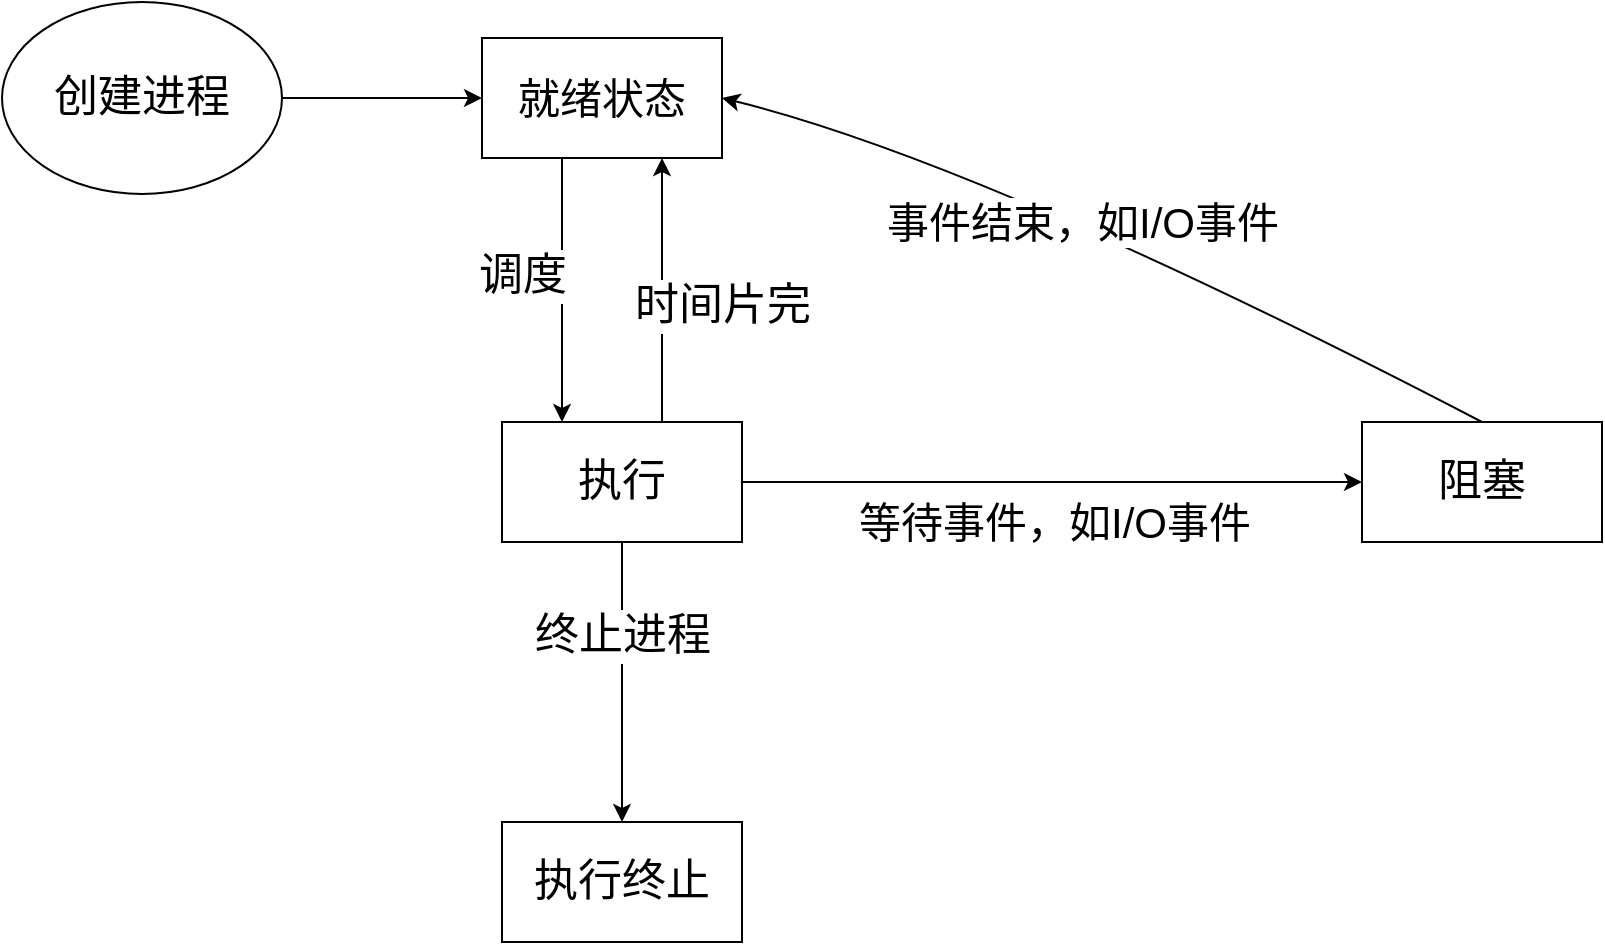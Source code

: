 <mxfile version="21.0.6" type="github">
  <diagram name="第 1 页" id="6d6CxKYQMYi7uWYeXLqO">
    <mxGraphModel dx="835" dy="612" grid="1" gridSize="10" guides="1" tooltips="1" connect="1" arrows="1" fold="1" page="1" pageScale="1" pageWidth="1169" pageHeight="827" math="0" shadow="0">
      <root>
        <mxCell id="0" />
        <mxCell id="1" parent="0" />
        <mxCell id="Voz9sAi3wrNxGFLOuAws-3" style="edgeStyle=orthogonalEdgeStyle;rounded=0;orthogonalLoop=1;jettySize=auto;html=1;exitX=1;exitY=0.5;exitDx=0;exitDy=0;" edge="1" parent="1" source="Voz9sAi3wrNxGFLOuAws-1" target="Voz9sAi3wrNxGFLOuAws-2">
          <mxGeometry relative="1" as="geometry" />
        </mxCell>
        <mxCell id="Voz9sAi3wrNxGFLOuAws-1" value="&lt;font style=&quot;font-size: 22px;&quot;&gt;创建进程&lt;/font&gt;" style="ellipse;whiteSpace=wrap;html=1;" vertex="1" parent="1">
          <mxGeometry x="150" y="320" width="140" height="96" as="geometry" />
        </mxCell>
        <mxCell id="Voz9sAi3wrNxGFLOuAws-5" value="" style="edgeStyle=orthogonalEdgeStyle;rounded=0;orthogonalLoop=1;jettySize=auto;html=1;" edge="1" parent="1" source="Voz9sAi3wrNxGFLOuAws-2" target="Voz9sAi3wrNxGFLOuAws-4">
          <mxGeometry relative="1" as="geometry">
            <Array as="points">
              <mxPoint x="430" y="490" />
              <mxPoint x="430" y="490" />
            </Array>
          </mxGeometry>
        </mxCell>
        <mxCell id="Voz9sAi3wrNxGFLOuAws-9" value="&lt;font style=&quot;font-size: 22px;&quot;&gt;调度&lt;/font&gt;" style="edgeLabel;html=1;align=center;verticalAlign=middle;resizable=0;points=[];" vertex="1" connectable="0" parent="Voz9sAi3wrNxGFLOuAws-5">
          <mxGeometry x="-0.274" relative="1" as="geometry">
            <mxPoint x="-20" y="11" as="offset" />
          </mxGeometry>
        </mxCell>
        <mxCell id="Voz9sAi3wrNxGFLOuAws-2" value="&lt;font style=&quot;font-size: 21px;&quot;&gt;就绪状态&lt;/font&gt;" style="rounded=0;whiteSpace=wrap;html=1;" vertex="1" parent="1">
          <mxGeometry x="390" y="338" width="120" height="60" as="geometry" />
        </mxCell>
        <mxCell id="Voz9sAi3wrNxGFLOuAws-7" style="edgeStyle=orthogonalEdgeStyle;rounded=0;orthogonalLoop=1;jettySize=auto;html=1;" edge="1" parent="1" source="Voz9sAi3wrNxGFLOuAws-4" target="Voz9sAi3wrNxGFLOuAws-6">
          <mxGeometry relative="1" as="geometry">
            <Array as="points">
              <mxPoint x="610" y="560" />
              <mxPoint x="610" y="560" />
            </Array>
          </mxGeometry>
        </mxCell>
        <mxCell id="Voz9sAi3wrNxGFLOuAws-17" value="&lt;font style=&quot;font-size: 21px;&quot;&gt;等待事件，如I/O事件&lt;/font&gt;" style="edgeLabel;html=1;align=center;verticalAlign=middle;resizable=0;points=[];" vertex="1" connectable="0" parent="Voz9sAi3wrNxGFLOuAws-7">
          <mxGeometry x="0.232" y="1" relative="1" as="geometry">
            <mxPoint x="-35" y="21" as="offset" />
          </mxGeometry>
        </mxCell>
        <mxCell id="Voz9sAi3wrNxGFLOuAws-8" style="edgeStyle=orthogonalEdgeStyle;rounded=0;orthogonalLoop=1;jettySize=auto;html=1;exitX=0.75;exitY=0;exitDx=0;exitDy=0;entryX=0.75;entryY=1;entryDx=0;entryDy=0;" edge="1" parent="1" source="Voz9sAi3wrNxGFLOuAws-4" target="Voz9sAi3wrNxGFLOuAws-2">
          <mxGeometry relative="1" as="geometry">
            <Array as="points">
              <mxPoint x="480" y="450" />
              <mxPoint x="480" y="450" />
            </Array>
          </mxGeometry>
        </mxCell>
        <mxCell id="Voz9sAi3wrNxGFLOuAws-10" value="&lt;font style=&quot;font-size: 22px;&quot;&gt;时间片完&lt;/font&gt;" style="edgeLabel;html=1;align=center;verticalAlign=middle;resizable=0;points=[];" vertex="1" connectable="0" parent="Voz9sAi3wrNxGFLOuAws-8">
          <mxGeometry x="0.276" y="-4" relative="1" as="geometry">
            <mxPoint x="26" y="22" as="offset" />
          </mxGeometry>
        </mxCell>
        <mxCell id="Voz9sAi3wrNxGFLOuAws-15" value="" style="edgeStyle=orthogonalEdgeStyle;rounded=0;orthogonalLoop=1;jettySize=auto;html=1;" edge="1" parent="1" source="Voz9sAi3wrNxGFLOuAws-4" target="Voz9sAi3wrNxGFLOuAws-14">
          <mxGeometry relative="1" as="geometry" />
        </mxCell>
        <mxCell id="Voz9sAi3wrNxGFLOuAws-18" value="&lt;font style=&quot;font-size: 22px;&quot;&gt;终止进程&lt;/font&gt;" style="edgeLabel;html=1;align=center;verticalAlign=middle;resizable=0;points=[];" vertex="1" connectable="0" parent="Voz9sAi3wrNxGFLOuAws-15">
          <mxGeometry x="-0.324" relative="1" as="geometry">
            <mxPoint y="-1" as="offset" />
          </mxGeometry>
        </mxCell>
        <mxCell id="Voz9sAi3wrNxGFLOuAws-4" value="&lt;font style=&quot;font-size: 22px;&quot;&gt;执行&lt;/font&gt;" style="rounded=0;whiteSpace=wrap;html=1;" vertex="1" parent="1">
          <mxGeometry x="400" y="530" width="120" height="60" as="geometry" />
        </mxCell>
        <mxCell id="Voz9sAi3wrNxGFLOuAws-6" value="&lt;font style=&quot;font-size: 22px;&quot;&gt;阻塞&lt;/font&gt;" style="rounded=0;whiteSpace=wrap;html=1;" vertex="1" parent="1">
          <mxGeometry x="830" y="530" width="120" height="60" as="geometry" />
        </mxCell>
        <mxCell id="Voz9sAi3wrNxGFLOuAws-13" value="" style="curved=1;endArrow=classic;html=1;rounded=0;entryX=1;entryY=0.5;entryDx=0;entryDy=0;exitX=0.5;exitY=0;exitDx=0;exitDy=0;" edge="1" parent="1" source="Voz9sAi3wrNxGFLOuAws-6" target="Voz9sAi3wrNxGFLOuAws-2">
          <mxGeometry width="50" height="50" relative="1" as="geometry">
            <mxPoint x="770" y="530" as="sourcePoint" />
            <mxPoint x="770" y="480" as="targetPoint" />
            <Array as="points">
              <mxPoint x="640" y="400" />
            </Array>
          </mxGeometry>
        </mxCell>
        <mxCell id="Voz9sAi3wrNxGFLOuAws-14" value="&lt;font style=&quot;font-size: 22px;&quot;&gt;执行终止&lt;/font&gt;" style="whiteSpace=wrap;html=1;rounded=0;" vertex="1" parent="1">
          <mxGeometry x="400" y="730" width="120" height="60" as="geometry" />
        </mxCell>
        <mxCell id="Voz9sAi3wrNxGFLOuAws-19" value="&lt;font style=&quot;font-size: 21px;&quot;&gt;事件结束，如I/O事件&lt;/font&gt;" style="edgeLabel;html=1;align=center;verticalAlign=middle;resizable=0;points=[];" vertex="1" connectable="0" parent="1">
          <mxGeometry x="690" y="430" as="geometry" />
        </mxCell>
      </root>
    </mxGraphModel>
  </diagram>
</mxfile>
